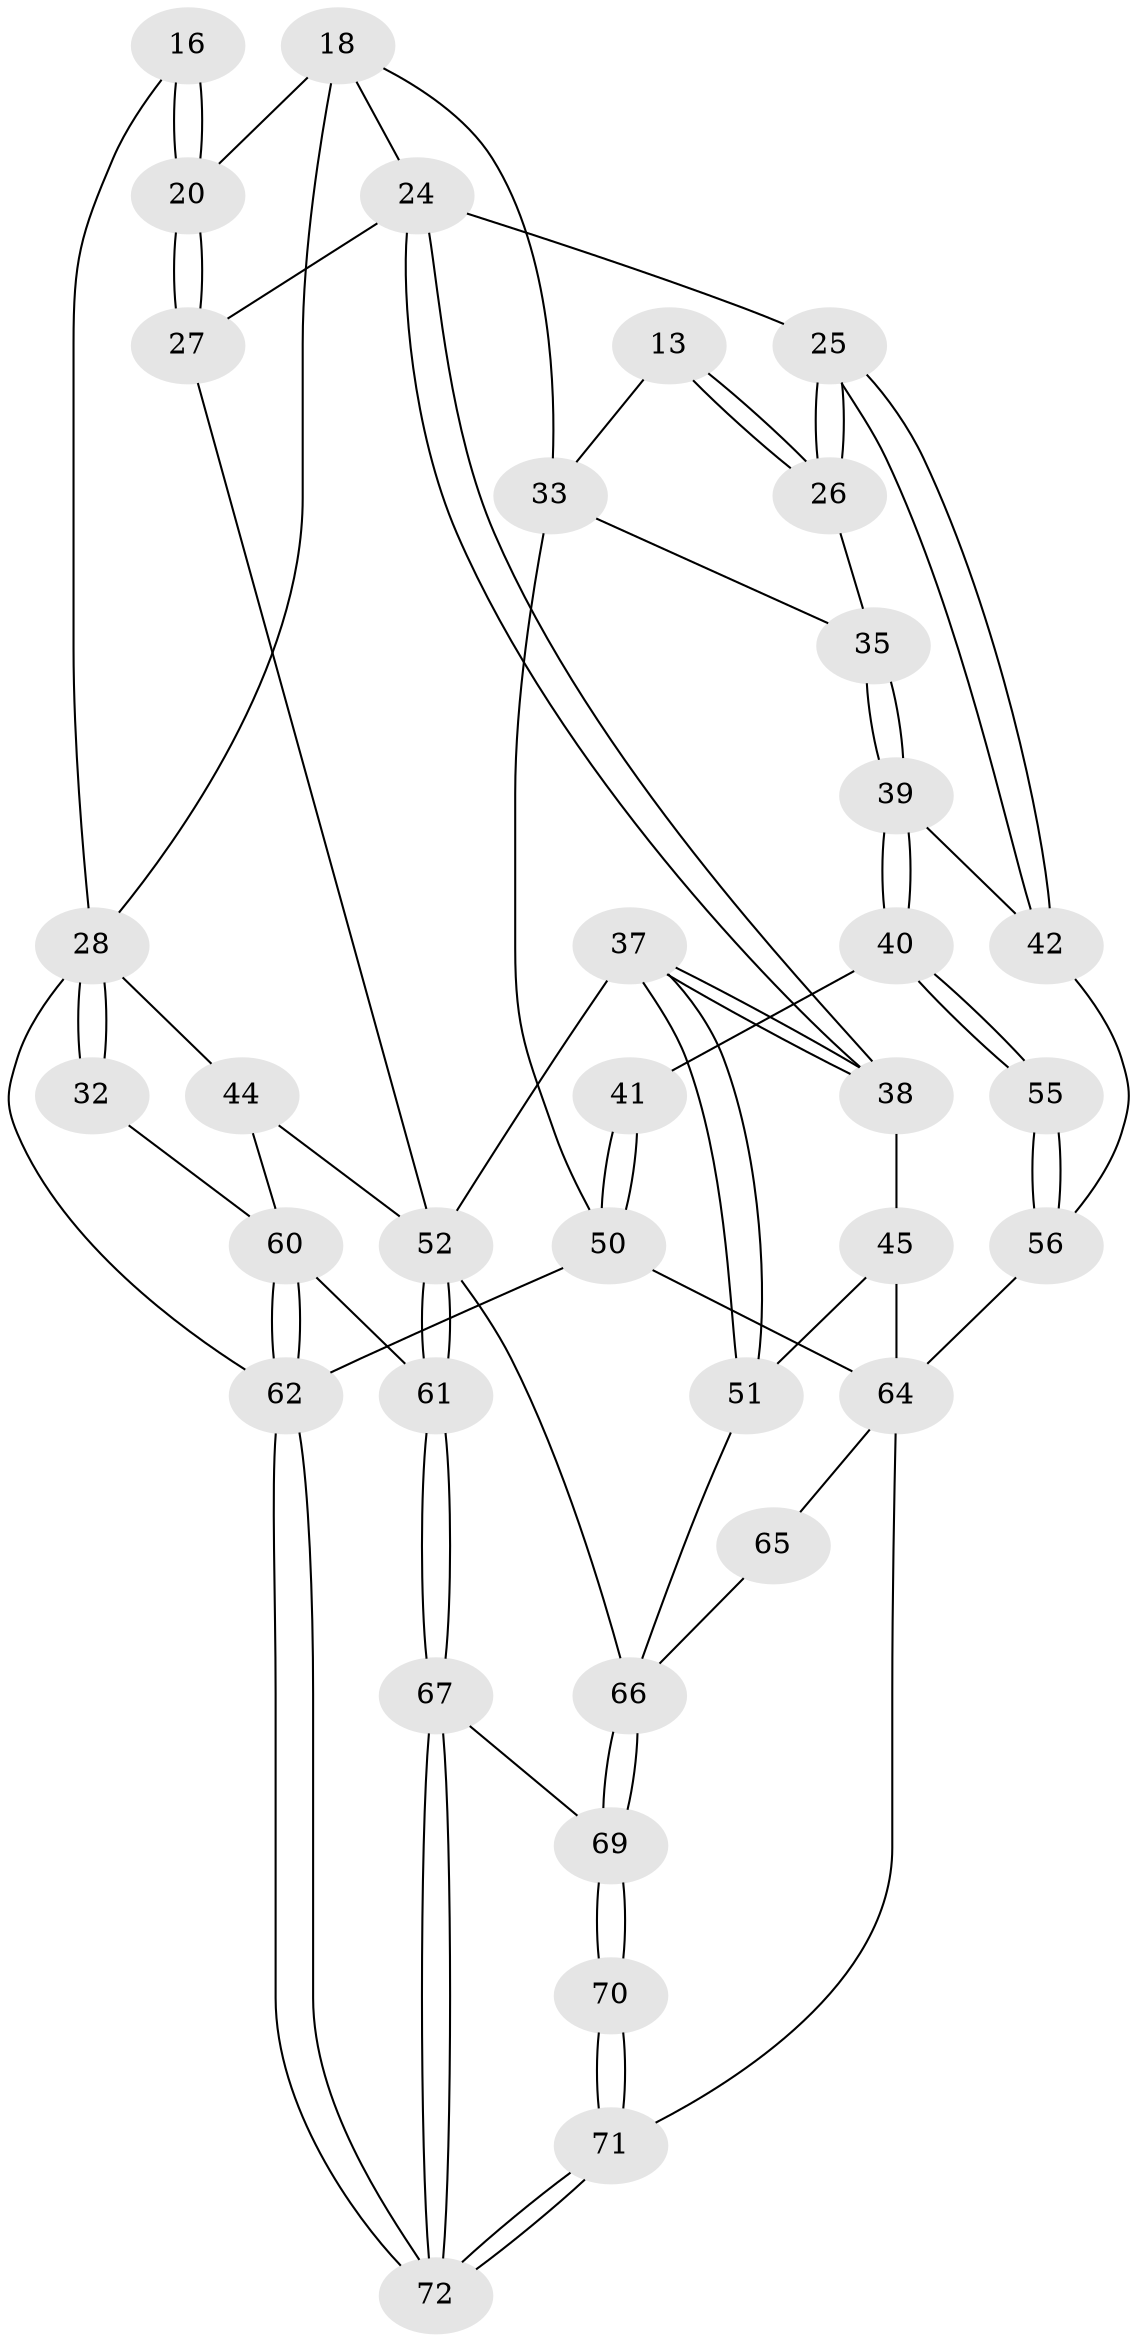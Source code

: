 // original degree distribution, {3: 0.027777777777777776, 5: 0.6111111111111112, 4: 0.19444444444444445, 6: 0.16666666666666666}
// Generated by graph-tools (version 1.1) at 2025/04/03/04/25 22:04:56]
// undirected, 36 vertices, 80 edges
graph export_dot {
graph [start="1"]
  node [color=gray90,style=filled];
  13 [pos="+0.26274408087585344+0.24727404041893705"];
  16 [pos="+0.6913411237545519+0.24442616104694895"];
  18 [pos="+0.4084385185589806+0.2512310879511725",super="+11"];
  20 [pos="+0.6385769135249673+0.29118448852417467",super="+19+17"];
  24 [pos="+0.4354784526826877+0.45102997922601673",super="+23"];
  25 [pos="+0.4327573620284393+0.45213378823886075"];
  26 [pos="+0.3439366043073795+0.4345217711528048"];
  27 [pos="+0.5863829754207149+0.35800804971413464"];
  28 [pos="+0.791293661733931+0.4597955574217191",super="+22"];
  32 [pos="+1+0.4753450738031328"];
  33 [pos="+0.14149959910566812+0.3268357093380274",super="+14"];
  35 [pos="+0.22412348943934587+0.45163608202063127"];
  37 [pos="+0.6458637936782242+0.6031877063744158"];
  38 [pos="+0.5030214446618682+0.5279424262007434"];
  39 [pos="+0.18433314112141624+0.6013616974899947"];
  40 [pos="+0.1378049653114852+0.6208435648963926"];
  41 [pos="+0+0.481215762636106"];
  42 [pos="+0.32226965283647546+0.6438349447706043"];
  44 [pos="+0.8631263552890807+0.6571652235704121",super="+29"];
  45 [pos="+0.4604641350187957+0.6418282546750694"];
  50 [pos="+0+1",super="+4+34"];
  51 [pos="+0.6198311881252839+0.6541255157999013"];
  52 [pos="+0.7850357444612349+0.8662553422244426",super="+49+36+30"];
  55 [pos="+0.11579531798417017+0.7720355010558554"];
  56 [pos="+0.04657601716939878+1",super="+47+48"];
  60 [pos="+1+0.708214176805955",super="+43+31"];
  61 [pos="+0.7973452605774646+0.8914038467565301"];
  62 [pos="+1+1",super="+3"];
  64 [pos="+0.2676683538060214+1",super="+57+63+59+46"];
  65 [pos="+0.5209876951114786+0.8692515574234837",super="+58"];
  66 [pos="+0.5566477875448009+0.8837938650460769",super="+54"];
  67 [pos="+0.7972172958282837+0.8945666222105505"];
  69 [pos="+0.5835921170383895+0.9198785762817252",super="+68"];
  70 [pos="+0.5899957104595128+1"];
  71 [pos="+0.5393975873887564+1"];
  72 [pos="+0.9265434940018338+1"];
  13 -- 26;
  13 -- 26;
  13 -- 33 [weight=2];
  16 -- 20 [weight=2];
  16 -- 20;
  16 -- 28;
  18 -- 20 [weight=2];
  18 -- 33 [weight=2];
  18 -- 28 [weight=2];
  18 -- 24;
  20 -- 27;
  20 -- 27;
  24 -- 25;
  24 -- 38;
  24 -- 38;
  24 -- 27;
  25 -- 26;
  25 -- 26;
  25 -- 42;
  25 -- 42;
  26 -- 35;
  27 -- 52;
  28 -- 32 [weight=2];
  28 -- 32;
  28 -- 44;
  28 -- 62;
  32 -- 60;
  33 -- 35;
  33 -- 50 [weight=2];
  35 -- 39;
  35 -- 39;
  37 -- 38;
  37 -- 38;
  37 -- 51;
  37 -- 51;
  37 -- 52;
  38 -- 45;
  39 -- 40;
  39 -- 40;
  39 -- 42;
  40 -- 41;
  40 -- 55;
  40 -- 55;
  41 -- 50 [weight=2];
  41 -- 50;
  42 -- 56;
  44 -- 52 [weight=2];
  44 -- 60;
  45 -- 51;
  45 -- 64;
  50 -- 62 [weight=2];
  50 -- 64;
  51 -- 66;
  52 -- 61;
  52 -- 61;
  52 -- 66;
  55 -- 56 [weight=2];
  55 -- 56;
  56 -- 64 [weight=2];
  60 -- 61;
  60 -- 62 [weight=2];
  60 -- 62;
  61 -- 67;
  61 -- 67;
  62 -- 72;
  62 -- 72;
  64 -- 71;
  64 -- 65 [weight=2];
  65 -- 66 [weight=2];
  66 -- 69;
  66 -- 69;
  67 -- 72;
  67 -- 72;
  67 -- 69;
  69 -- 70 [weight=2];
  69 -- 70;
  70 -- 71;
  70 -- 71;
  71 -- 72;
  71 -- 72;
}
